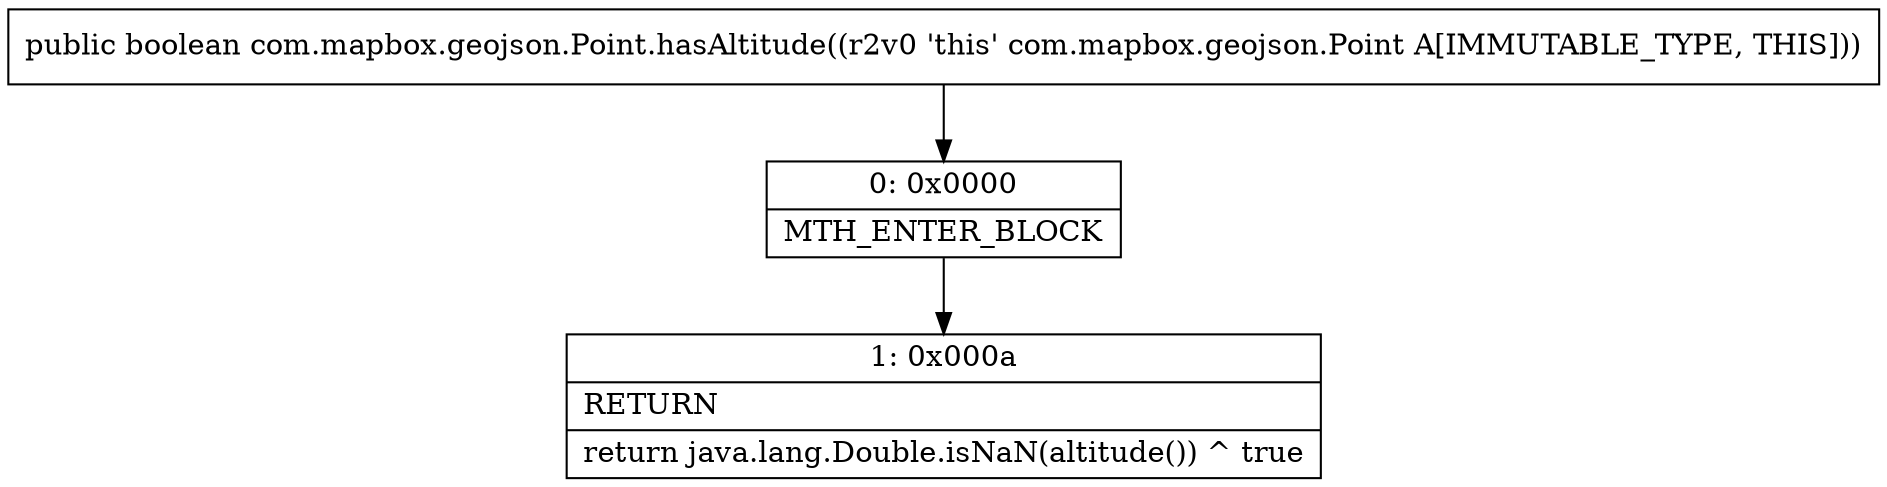 digraph "CFG forcom.mapbox.geojson.Point.hasAltitude()Z" {
Node_0 [shape=record,label="{0\:\ 0x0000|MTH_ENTER_BLOCK\l}"];
Node_1 [shape=record,label="{1\:\ 0x000a|RETURN\l|return java.lang.Double.isNaN(altitude()) ^ true\l}"];
MethodNode[shape=record,label="{public boolean com.mapbox.geojson.Point.hasAltitude((r2v0 'this' com.mapbox.geojson.Point A[IMMUTABLE_TYPE, THIS])) }"];
MethodNode -> Node_0;
Node_0 -> Node_1;
}

